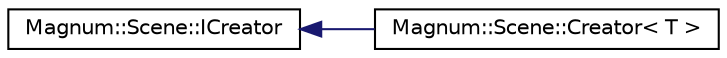digraph "圖形化之類別階層"
{
  edge [fontname="Helvetica",fontsize="10",labelfontname="Helvetica",labelfontsize="10"];
  node [fontname="Helvetica",fontsize="10",shape=record];
  rankdir="LR";
  Node1 [label="Magnum::Scene::ICreator",height=0.2,width=0.4,color="black", fillcolor="white", style="filled",URL="$class_magnum_1_1_scene_1_1_i_creator.html"];
  Node1 -> Node2 [dir="back",color="midnightblue",fontsize="10",style="solid",fontname="Helvetica"];
  Node2 [label="Magnum::Scene::Creator\< T \>",height=0.2,width=0.4,color="black", fillcolor="white", style="filled",URL="$class_magnum_1_1_scene_1_1_creator.html"];
}
